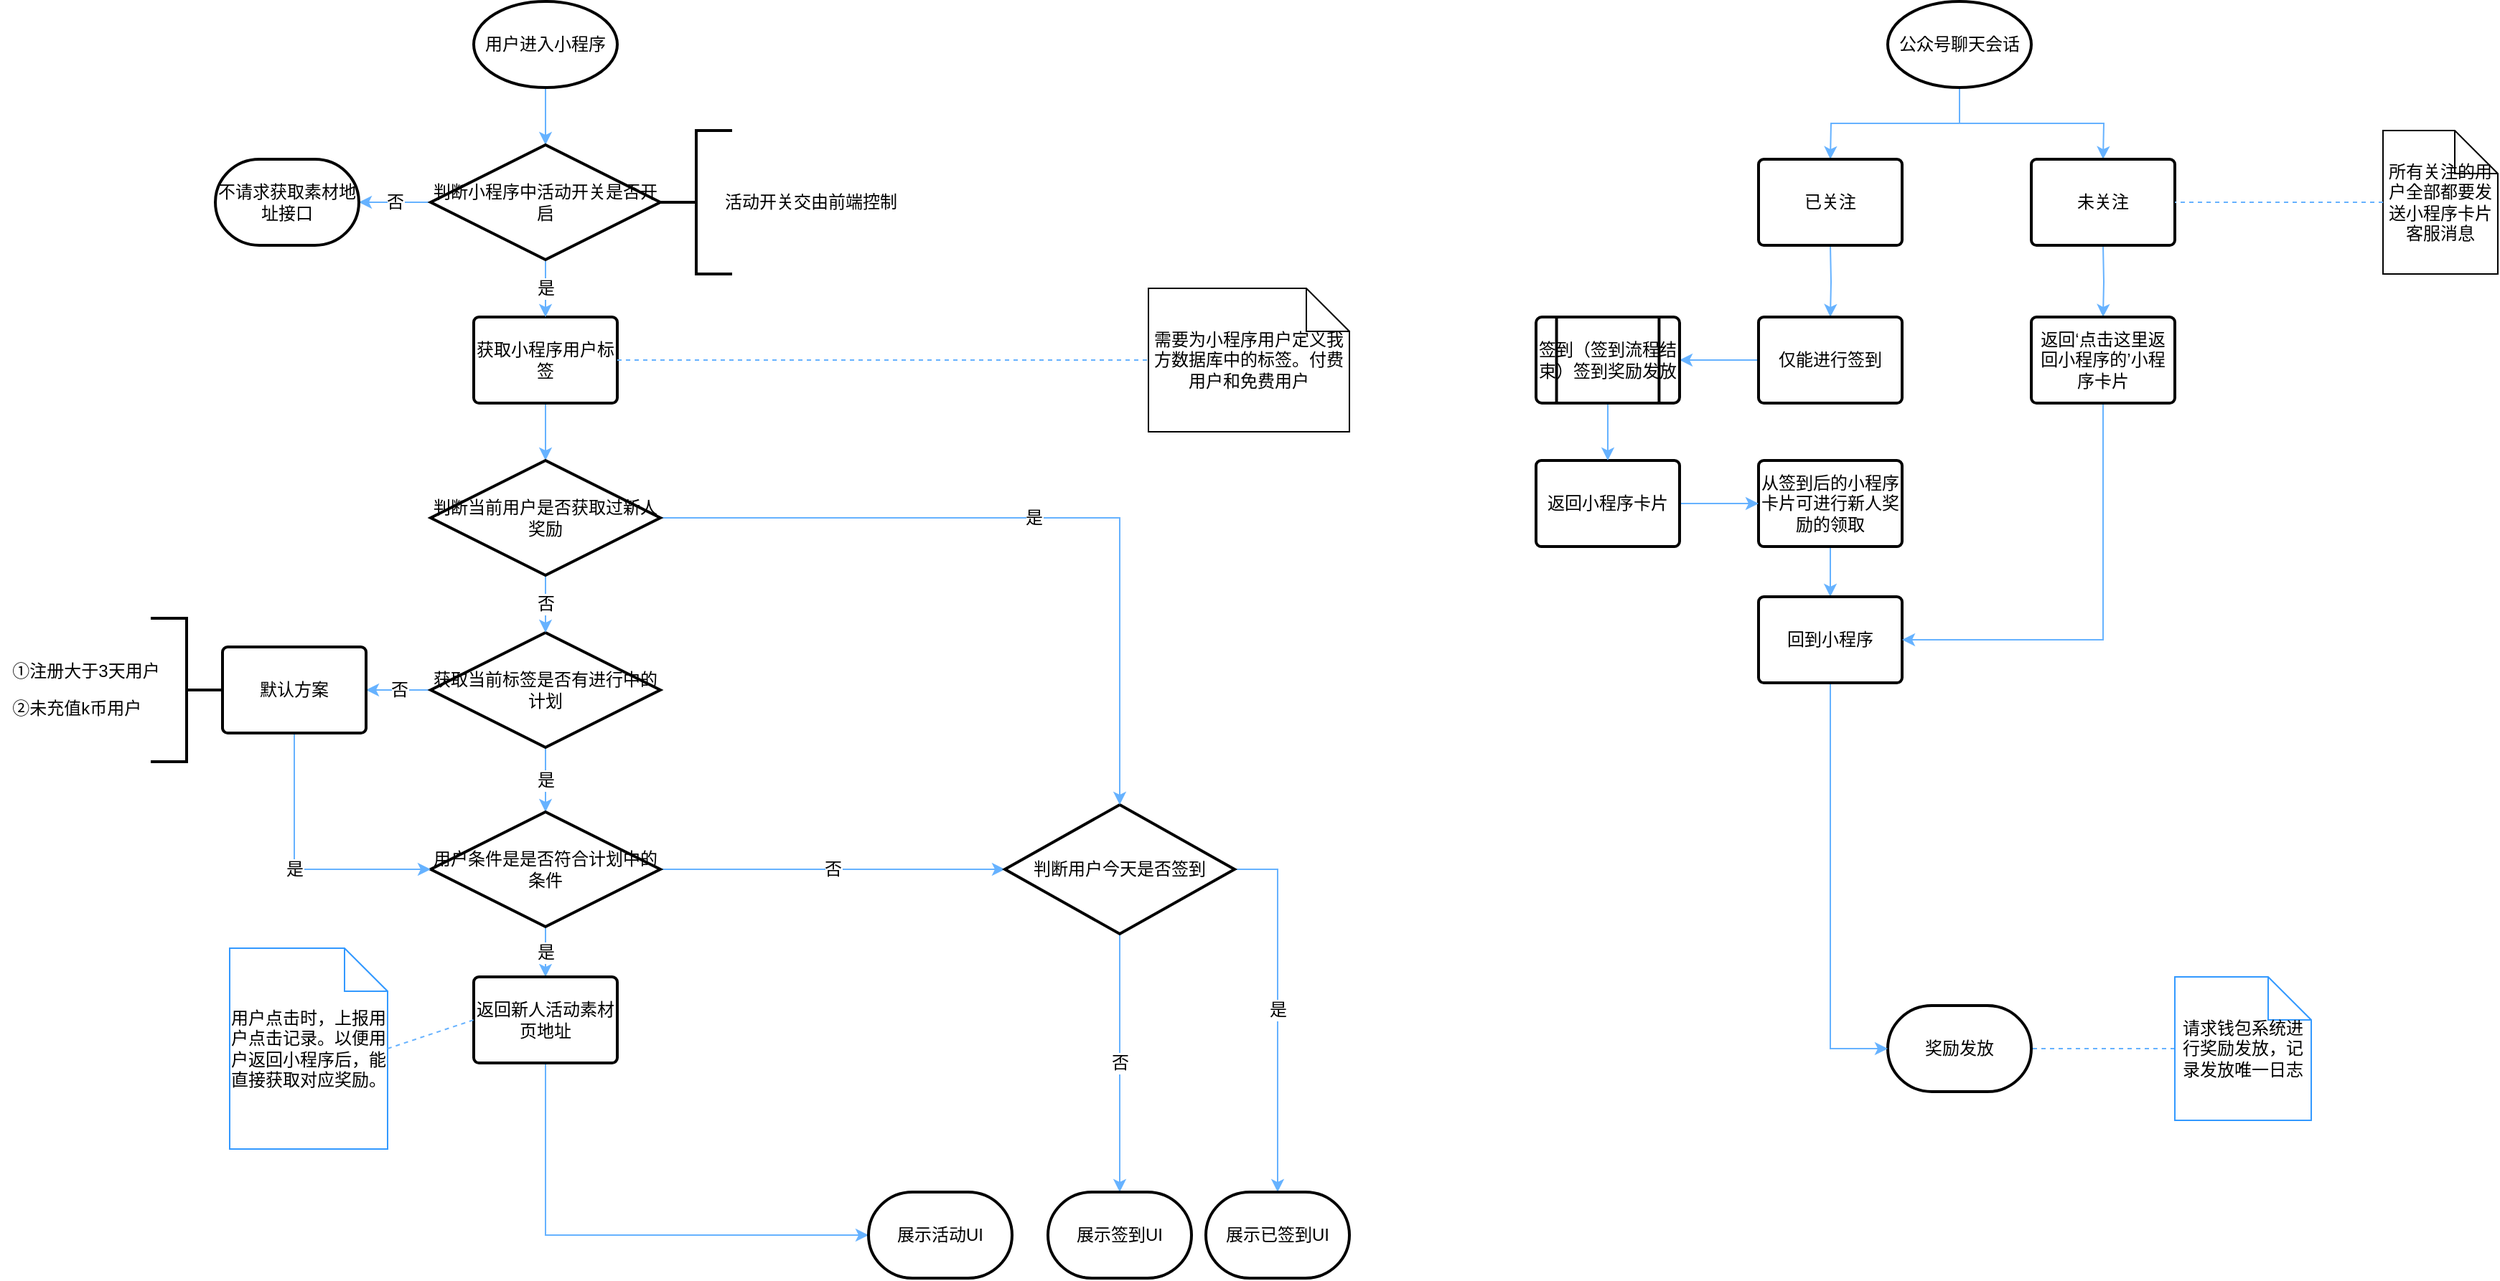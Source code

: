 <mxfile version="14.9.3" type="github">
  <diagram id="Fv2M5q8WV5kopCifAtBS" name="Page-1">
    <mxGraphModel dx="1422" dy="762" grid="1" gridSize="10" guides="1" tooltips="1" connect="1" arrows="1" fold="1" page="1" pageScale="1" pageWidth="827" pageHeight="1169" math="0" shadow="0">
      <root>
        <mxCell id="0" />
        <mxCell id="1" parent="0" />
        <mxCell id="GR9pu1r3niY57sTmeitB-1" style="edgeStyle=orthogonalEdgeStyle;rounded=0;html=1;exitX=0.5;exitY=1;exitPerimeter=0;jettySize=auto;orthogonalLoop=1;strokeColor=#66B2FF;fontSize=12;" edge="1" parent="1" source="GR9pu1r3niY57sTmeitB-2" target="GR9pu1r3niY57sTmeitB-21">
          <mxGeometry relative="1" as="geometry" />
        </mxCell>
        <mxCell id="GR9pu1r3niY57sTmeitB-2" value="用户进入小程序" style="strokeWidth=2;html=1;shape=mxgraph.flowchart.start_1;whiteSpace=wrap;fillColor=#FFFFFF;fontSize=12;" vertex="1" parent="1">
          <mxGeometry x="420" y="190" width="100" height="60" as="geometry" />
        </mxCell>
        <mxCell id="GR9pu1r3niY57sTmeitB-3" style="edgeStyle=orthogonalEdgeStyle;rounded=0;html=1;exitX=0.5;exitY=1;exitPerimeter=0;entryX=0.5;entryY=0;entryPerimeter=0;jettySize=auto;orthogonalLoop=1;strokeColor=#66B2FF;fontSize=12;" edge="1" parent="1" source="GR9pu1r3niY57sTmeitB-4">
          <mxGeometry relative="1" as="geometry">
            <mxPoint x="470" y="510" as="targetPoint" />
          </mxGeometry>
        </mxCell>
        <mxCell id="GR9pu1r3niY57sTmeitB-4" value="获取小程序用户标签" style="strokeWidth=2;html=1;shape=mxgraph.flowchart.process;whiteSpace=wrap;fillColor=#FFFFFF;fontSize=12;" vertex="1" parent="1">
          <mxGeometry x="420" y="410" width="100" height="60" as="geometry" />
        </mxCell>
        <mxCell id="GR9pu1r3niY57sTmeitB-5" value="是" style="edgeStyle=orthogonalEdgeStyle;rounded=0;html=1;exitX=0.5;exitY=1;exitPerimeter=0;jettySize=auto;orthogonalLoop=1;strokeColor=#66B2FF;fontSize=12;entryX=0.5;entryY=0;entryPerimeter=0;" edge="1" parent="1" source="GR9pu1r3niY57sTmeitB-7" target="GR9pu1r3niY57sTmeitB-10">
          <mxGeometry relative="1" as="geometry">
            <mxPoint x="470" y="790" as="targetPoint" />
            <Array as="points" />
          </mxGeometry>
        </mxCell>
        <mxCell id="GR9pu1r3niY57sTmeitB-6" value="否" style="edgeStyle=orthogonalEdgeStyle;rounded=0;html=1;exitX=0;exitY=0.5;exitPerimeter=0;entryX=1;entryY=0.5;entryPerimeter=0;jettySize=auto;orthogonalLoop=1;strokeColor=#66B2FF;fontSize=12;fontColor=#000000;" edge="1" parent="1" source="GR9pu1r3niY57sTmeitB-7" target="GR9pu1r3niY57sTmeitB-14">
          <mxGeometry relative="1" as="geometry" />
        </mxCell>
        <mxCell id="GR9pu1r3niY57sTmeitB-7" value="&lt;span&gt;获取当前标签是否有进行中的计划&lt;/span&gt;" style="strokeWidth=2;html=1;shape=mxgraph.flowchart.decision;whiteSpace=wrap;fillColor=#FFFFFF;fontSize=12;" vertex="1" parent="1">
          <mxGeometry x="390" y="630" width="160" height="80" as="geometry" />
        </mxCell>
        <mxCell id="GR9pu1r3niY57sTmeitB-8" value="是" style="edgeStyle=orthogonalEdgeStyle;rounded=0;html=1;exitX=0.5;exitY=1;exitPerimeter=0;jettySize=auto;orthogonalLoop=1;strokeColor=#66B2FF;fontSize=12;" edge="1" parent="1" source="GR9pu1r3niY57sTmeitB-10" target="GR9pu1r3niY57sTmeitB-12">
          <mxGeometry relative="1" as="geometry" />
        </mxCell>
        <mxCell id="GR9pu1r3niY57sTmeitB-9" value="否" style="edgeStyle=orthogonalEdgeStyle;rounded=0;html=1;exitX=1;exitY=0.5;exitPerimeter=0;entryX=0;entryY=0.5;entryPerimeter=0;jettySize=auto;orthogonalLoop=1;strokeColor=#66B2FF;fontSize=12;" edge="1" parent="1" source="GR9pu1r3niY57sTmeitB-10" target="GR9pu1r3niY57sTmeitB-26">
          <mxGeometry relative="1" as="geometry" />
        </mxCell>
        <mxCell id="GR9pu1r3niY57sTmeitB-10" value="用户条件是是否符合计划中的条件&lt;br&gt;" style="strokeWidth=2;html=1;shape=mxgraph.flowchart.decision;whiteSpace=wrap;fillColor=#FFFFFF;fontSize=12;" vertex="1" parent="1">
          <mxGeometry x="390" y="755" width="160" height="80" as="geometry" />
        </mxCell>
        <mxCell id="GR9pu1r3niY57sTmeitB-11" style="edgeStyle=orthogonalEdgeStyle;rounded=0;html=1;exitX=0.5;exitY=1;exitPerimeter=0;entryX=0;entryY=0.5;entryPerimeter=0;jettySize=auto;orthogonalLoop=1;strokeColor=#66B2FF;fontSize=12;" edge="1" parent="1" source="GR9pu1r3niY57sTmeitB-12" target="GR9pu1r3niY57sTmeitB-23">
          <mxGeometry relative="1" as="geometry" />
        </mxCell>
        <mxCell id="GR9pu1r3niY57sTmeitB-12" value="返回新人活动素材页地址" style="strokeWidth=2;html=1;shape=mxgraph.flowchart.process;whiteSpace=wrap;fillColor=#FFFFFF;fontSize=12;" vertex="1" parent="1">
          <mxGeometry x="420" y="870" width="100" height="60" as="geometry" />
        </mxCell>
        <mxCell id="GR9pu1r3niY57sTmeitB-13" value="是" style="edgeStyle=orthogonalEdgeStyle;rounded=0;html=1;exitX=0.5;exitY=1;exitPerimeter=0;entryX=0;entryY=0.5;entryPerimeter=0;jettySize=auto;orthogonalLoop=1;strokeColor=#66B2FF;fontSize=12;fontColor=#000000;" edge="1" parent="1" source="GR9pu1r3niY57sTmeitB-14" target="GR9pu1r3niY57sTmeitB-10">
          <mxGeometry relative="1" as="geometry" />
        </mxCell>
        <mxCell id="GR9pu1r3niY57sTmeitB-14" value="默认方案" style="strokeWidth=2;html=1;shape=mxgraph.flowchart.process;whiteSpace=wrap;fillColor=#FFFFFF;fontSize=12;" vertex="1" parent="1">
          <mxGeometry x="245" y="640" width="100" height="60" as="geometry" />
        </mxCell>
        <mxCell id="GR9pu1r3niY57sTmeitB-15" value="" style="strokeWidth=2;html=1;shape=mxgraph.flowchart.annotation_2;align=left;fillColor=#FFFFFF;fontSize=12;direction=west;" vertex="1" parent="1">
          <mxGeometry x="195" y="620" width="50" height="100" as="geometry" />
        </mxCell>
        <mxCell id="GR9pu1r3niY57sTmeitB-16" value="&lt;p&gt;&amp;nbsp;&amp;nbsp;①注册大于3天用户&lt;/p&gt;&lt;p&gt;&amp;nbsp; ②未充值k币用户&lt;/p&gt;" style="text;html=1;resizable=0;points=[];autosize=1;align=left;verticalAlign=top;spacingTop=-4;fontSize=12;" vertex="1" parent="1">
          <mxGeometry x="90" y="635" width="120" height="70" as="geometry" />
        </mxCell>
        <mxCell id="GR9pu1r3niY57sTmeitB-17" value="" style="strokeWidth=2;html=1;shape=mxgraph.flowchart.annotation_2;align=left;fillColor=#FFFFFF;fontSize=12;" vertex="1" parent="1">
          <mxGeometry x="550" y="280" width="50" height="100" as="geometry" />
        </mxCell>
        <mxCell id="GR9pu1r3niY57sTmeitB-18" value="活动开关交由前端控制" style="text;html=1;resizable=0;points=[];autosize=1;align=left;verticalAlign=top;spacingTop=-4;fontSize=12;" vertex="1" parent="1">
          <mxGeometry x="593" y="320" width="140" height="20" as="geometry" />
        </mxCell>
        <mxCell id="GR9pu1r3niY57sTmeitB-19" value="是" style="edgeStyle=orthogonalEdgeStyle;rounded=0;html=1;exitX=0.5;exitY=1;exitPerimeter=0;entryX=0.5;entryY=0;entryPerimeter=0;jettySize=auto;orthogonalLoop=1;strokeColor=#66B2FF;fontSize=12;" edge="1" parent="1" source="GR9pu1r3niY57sTmeitB-21" target="GR9pu1r3niY57sTmeitB-4">
          <mxGeometry relative="1" as="geometry" />
        </mxCell>
        <mxCell id="GR9pu1r3niY57sTmeitB-20" value="否" style="edgeStyle=orthogonalEdgeStyle;rounded=0;html=1;exitX=0;exitY=0.5;exitPerimeter=0;jettySize=auto;orthogonalLoop=1;strokeColor=#66B2FF;fontSize=12;" edge="1" parent="1" source="GR9pu1r3niY57sTmeitB-21" target="GR9pu1r3niY57sTmeitB-22">
          <mxGeometry relative="1" as="geometry" />
        </mxCell>
        <mxCell id="GR9pu1r3niY57sTmeitB-21" value="判断小程序中活动开关是否开启&lt;br&gt;" style="strokeWidth=2;html=1;shape=mxgraph.flowchart.decision;whiteSpace=wrap;fillColor=#FFFFFF;fontSize=12;" vertex="1" parent="1">
          <mxGeometry x="390" y="290" width="160" height="80" as="geometry" />
        </mxCell>
        <mxCell id="GR9pu1r3niY57sTmeitB-22" value="不请求获取素材地址接口" style="strokeWidth=2;html=1;shape=mxgraph.flowchart.terminator;whiteSpace=wrap;fillColor=#FFFFFF;fontSize=12;" vertex="1" parent="1">
          <mxGeometry x="240" y="300" width="100" height="60" as="geometry" />
        </mxCell>
        <mxCell id="GR9pu1r3niY57sTmeitB-23" value="展示活动UI" style="strokeWidth=2;html=1;shape=mxgraph.flowchart.terminator;whiteSpace=wrap;fillColor=#FFFFFF;fontSize=12;" vertex="1" parent="1">
          <mxGeometry x="695" y="1020" width="100" height="60" as="geometry" />
        </mxCell>
        <mxCell id="GR9pu1r3niY57sTmeitB-24" value="是" style="edgeStyle=orthogonalEdgeStyle;rounded=0;html=1;exitX=1;exitY=0.5;exitPerimeter=0;entryX=0.5;entryY=0;entryPerimeter=0;jettySize=auto;orthogonalLoop=1;strokeColor=#66B2FF;fontSize=12;" edge="1" parent="1" source="GR9pu1r3niY57sTmeitB-26" target="GR9pu1r3niY57sTmeitB-28">
          <mxGeometry relative="1" as="geometry" />
        </mxCell>
        <mxCell id="GR9pu1r3niY57sTmeitB-25" value="否" style="edgeStyle=orthogonalEdgeStyle;rounded=0;html=1;exitX=0.5;exitY=1;exitPerimeter=0;jettySize=auto;orthogonalLoop=1;strokeColor=#66B2FF;fontSize=12;" edge="1" parent="1" source="GR9pu1r3niY57sTmeitB-26" target="GR9pu1r3niY57sTmeitB-27">
          <mxGeometry relative="1" as="geometry" />
        </mxCell>
        <mxCell id="GR9pu1r3niY57sTmeitB-26" value="判断用户今天是否签到&lt;br&gt;" style="strokeWidth=2;html=1;shape=mxgraph.flowchart.decision;whiteSpace=wrap;fillColor=#FFFFFF;fontSize=12;" vertex="1" parent="1">
          <mxGeometry x="790" y="750" width="160" height="90" as="geometry" />
        </mxCell>
        <mxCell id="GR9pu1r3niY57sTmeitB-27" value="展示签到UI" style="strokeWidth=2;html=1;shape=mxgraph.flowchart.terminator;whiteSpace=wrap;fillColor=#FFFFFF;fontSize=12;" vertex="1" parent="1">
          <mxGeometry x="820" y="1020" width="100" height="60" as="geometry" />
        </mxCell>
        <mxCell id="GR9pu1r3niY57sTmeitB-28" value="展示已签到UI" style="strokeWidth=2;html=1;shape=mxgraph.flowchart.terminator;whiteSpace=wrap;fillColor=#FFFFFF;fontSize=12;" vertex="1" parent="1">
          <mxGeometry x="930" y="1020" width="100" height="60" as="geometry" />
        </mxCell>
        <mxCell id="GR9pu1r3niY57sTmeitB-29" style="edgeStyle=orthogonalEdgeStyle;rounded=0;html=1;exitX=0.5;exitY=1;exitPerimeter=0;entryX=0.5;entryY=0;entryPerimeter=0;jettySize=auto;orthogonalLoop=1;strokeColor=#66B2FF;fontSize=12;" edge="1" parent="1" source="GR9pu1r3niY57sTmeitB-31">
          <mxGeometry relative="1" as="geometry">
            <mxPoint x="1365" y="300" as="targetPoint" />
          </mxGeometry>
        </mxCell>
        <mxCell id="GR9pu1r3niY57sTmeitB-30" style="edgeStyle=orthogonalEdgeStyle;rounded=0;html=1;exitX=0.5;exitY=1;exitPerimeter=0;entryX=0.5;entryY=0;entryPerimeter=0;jettySize=auto;orthogonalLoop=1;strokeColor=#66B2FF;fontSize=12;" edge="1" parent="1" source="GR9pu1r3niY57sTmeitB-31">
          <mxGeometry relative="1" as="geometry">
            <mxPoint x="1555" y="300" as="targetPoint" />
          </mxGeometry>
        </mxCell>
        <mxCell id="GR9pu1r3niY57sTmeitB-31" value="公众号聊天会话" style="strokeWidth=2;html=1;shape=mxgraph.flowchart.start_1;whiteSpace=wrap;fillColor=#FFFFFF;fontSize=12;" vertex="1" parent="1">
          <mxGeometry x="1405" y="190" width="100" height="60" as="geometry" />
        </mxCell>
        <mxCell id="GR9pu1r3niY57sTmeitB-32" style="edgeStyle=orthogonalEdgeStyle;rounded=0;html=1;exitX=0.5;exitY=1;exitPerimeter=0;jettySize=auto;orthogonalLoop=1;strokeColor=#66B2FF;fontSize=12;" edge="1" parent="1" target="GR9pu1r3niY57sTmeitB-35">
          <mxGeometry relative="1" as="geometry">
            <mxPoint x="1365" y="360" as="sourcePoint" />
          </mxGeometry>
        </mxCell>
        <mxCell id="GR9pu1r3niY57sTmeitB-33" style="edgeStyle=orthogonalEdgeStyle;rounded=0;html=1;exitX=0.5;exitY=1;exitPerimeter=0;jettySize=auto;orthogonalLoop=1;strokeColor=#66B2FF;fontSize=12;" edge="1" parent="1" target="GR9pu1r3niY57sTmeitB-42">
          <mxGeometry relative="1" as="geometry">
            <mxPoint x="1555" y="360" as="sourcePoint" />
          </mxGeometry>
        </mxCell>
        <mxCell id="GR9pu1r3niY57sTmeitB-34" style="edgeStyle=orthogonalEdgeStyle;rounded=0;html=1;exitX=0;exitY=0.5;exitPerimeter=0;entryX=1;entryY=0.5;entryPerimeter=0;jettySize=auto;orthogonalLoop=1;strokeColor=#66B2FF;fontSize=12;" edge="1" parent="1" source="GR9pu1r3niY57sTmeitB-35" target="GR9pu1r3niY57sTmeitB-56">
          <mxGeometry relative="1" as="geometry">
            <mxPoint x="1260" y="440" as="targetPoint" />
            <Array as="points" />
          </mxGeometry>
        </mxCell>
        <mxCell id="GR9pu1r3niY57sTmeitB-35" value="仅能进行签到" style="strokeWidth=2;html=1;shape=mxgraph.flowchart.process;whiteSpace=wrap;fontSize=12;" vertex="1" parent="1">
          <mxGeometry x="1315" y="410" width="100" height="60" as="geometry" />
        </mxCell>
        <mxCell id="GR9pu1r3niY57sTmeitB-36" style="edgeStyle=orthogonalEdgeStyle;rounded=0;html=1;exitX=0.5;exitY=1;exitPerimeter=0;entryX=0.5;entryY=0;entryPerimeter=0;jettySize=auto;orthogonalLoop=1;strokeColor=#66B2FF;fontSize=12;" edge="1" parent="1" source="GR9pu1r3niY57sTmeitB-37" target="GR9pu1r3niY57sTmeitB-40">
          <mxGeometry relative="1" as="geometry" />
        </mxCell>
        <mxCell id="GR9pu1r3niY57sTmeitB-37" value="从签到后的小程序卡片可进行新人奖励的领取" style="strokeWidth=2;html=1;shape=mxgraph.flowchart.process;whiteSpace=wrap;fillColor=#FFFFFF;fontSize=12;" vertex="1" parent="1">
          <mxGeometry x="1315" y="510" width="100" height="60" as="geometry" />
        </mxCell>
        <mxCell id="GR9pu1r3niY57sTmeitB-38" value="奖励发放" style="strokeWidth=2;html=1;shape=mxgraph.flowchart.terminator;whiteSpace=wrap;fillColor=#FFFFFF;fontSize=12;" vertex="1" parent="1">
          <mxGeometry x="1405" y="890" width="100" height="60" as="geometry" />
        </mxCell>
        <mxCell id="GR9pu1r3niY57sTmeitB-39" style="edgeStyle=orthogonalEdgeStyle;rounded=0;html=1;exitX=0.5;exitY=1;exitPerimeter=0;entryX=0;entryY=0.5;entryPerimeter=0;jettySize=auto;orthogonalLoop=1;strokeColor=#66B2FF;fontSize=12;" edge="1" parent="1" source="GR9pu1r3niY57sTmeitB-40" target="GR9pu1r3niY57sTmeitB-38">
          <mxGeometry relative="1" as="geometry" />
        </mxCell>
        <mxCell id="GR9pu1r3niY57sTmeitB-40" value="回到小程序" style="strokeWidth=2;html=1;shape=mxgraph.flowchart.process;whiteSpace=wrap;fillColor=#FFFFFF;fontSize=12;" vertex="1" parent="1">
          <mxGeometry x="1315" y="605" width="100" height="60" as="geometry" />
        </mxCell>
        <mxCell id="GR9pu1r3niY57sTmeitB-41" style="edgeStyle=orthogonalEdgeStyle;rounded=0;html=1;exitX=0.5;exitY=1;exitPerimeter=0;entryX=1;entryY=0.5;entryPerimeter=0;jettySize=auto;orthogonalLoop=1;strokeColor=#66B2FF;fontSize=12;" edge="1" parent="1" source="GR9pu1r3niY57sTmeitB-42" target="GR9pu1r3niY57sTmeitB-40">
          <mxGeometry relative="1" as="geometry" />
        </mxCell>
        <mxCell id="GR9pu1r3niY57sTmeitB-42" value="返回‘点击这里返回小程序的’小程序卡片" style="strokeWidth=2;html=1;shape=mxgraph.flowchart.process;whiteSpace=wrap;fillColor=#FFFFFF;fontSize=12;" vertex="1" parent="1">
          <mxGeometry x="1505" y="410" width="100" height="60" as="geometry" />
        </mxCell>
        <mxCell id="GR9pu1r3niY57sTmeitB-43" style="edgeStyle=orthogonalEdgeStyle;rounded=0;html=1;exitX=1;exitY=0.5;exitPerimeter=0;entryX=0;entryY=0.5;entryPerimeter=0;jettySize=auto;orthogonalLoop=1;strokeColor=#66B2FF;fontSize=12;" edge="1" parent="1" source="GR9pu1r3niY57sTmeitB-44" target="GR9pu1r3niY57sTmeitB-37">
          <mxGeometry relative="1" as="geometry" />
        </mxCell>
        <mxCell id="GR9pu1r3niY57sTmeitB-44" value="返回小程序卡片" style="strokeWidth=2;html=1;shape=mxgraph.flowchart.process;whiteSpace=wrap;fillColor=#FFFFFF;fontSize=12;" vertex="1" parent="1">
          <mxGeometry x="1160" y="510" width="100" height="60" as="geometry" />
        </mxCell>
        <mxCell id="GR9pu1r3niY57sTmeitB-45" value="&lt;font color=&quot;#000000&quot;&gt;需要为小程序用户定义我方数据库中的标签。付费用户和免费用户&lt;/font&gt;" style="shape=note;whiteSpace=wrap;html=1;fontSize=12;" vertex="1" parent="1">
          <mxGeometry x="890" y="390" width="140" height="100" as="geometry" />
        </mxCell>
        <mxCell id="GR9pu1r3niY57sTmeitB-46" style="edgeStyle=orthogonalEdgeStyle;rounded=0;html=1;exitX=1;exitY=0.5;exitPerimeter=0;entryX=1;entryY=0.5;entryPerimeter=0;jettySize=auto;orthogonalLoop=1;strokeColor=#66B2FF;fontSize=12;fontColor=#00FFFF;" edge="1" parent="1" source="GR9pu1r3niY57sTmeitB-4" target="GR9pu1r3niY57sTmeitB-4">
          <mxGeometry relative="1" as="geometry" />
        </mxCell>
        <mxCell id="GR9pu1r3niY57sTmeitB-47" value="" style="endArrow=none;dashed=1;html=1;strokeColor=#66B2FF;fontSize=12;fontColor=#00FFFF;entryX=0;entryY=0.5;exitX=1;exitY=0.5;exitPerimeter=0;" edge="1" parent="1" source="GR9pu1r3niY57sTmeitB-4" target="GR9pu1r3niY57sTmeitB-45">
          <mxGeometry width="50" height="50" relative="1" as="geometry">
            <mxPoint x="240" y="1020" as="sourcePoint" />
            <mxPoint x="290" y="970" as="targetPoint" />
            <Array as="points" />
          </mxGeometry>
        </mxCell>
        <mxCell id="GR9pu1r3niY57sTmeitB-48" value="&lt;font color=&quot;#000000&quot;&gt;用户点击时，上报用户点击记录。以便用户返回小程序后，能直接获取对应奖励。&lt;/font&gt;" style="shape=note;whiteSpace=wrap;html=1;strokeColor=#3399FF;fillColor=#FFFFFF;fontSize=12;fontColor=#00FFFF;" vertex="1" parent="1">
          <mxGeometry x="250" y="850" width="110" height="140" as="geometry" />
        </mxCell>
        <mxCell id="GR9pu1r3niY57sTmeitB-49" value="否" style="edgeStyle=orthogonalEdgeStyle;rounded=0;html=1;exitX=0.5;exitY=1;exitPerimeter=0;jettySize=auto;orthogonalLoop=1;strokeColor=#66B2FF;fontSize=12;fontColor=#000000;" edge="1" parent="1" source="GR9pu1r3niY57sTmeitB-51" target="GR9pu1r3niY57sTmeitB-7">
          <mxGeometry relative="1" as="geometry" />
        </mxCell>
        <mxCell id="GR9pu1r3niY57sTmeitB-50" value="是" style="edgeStyle=orthogonalEdgeStyle;rounded=0;html=1;exitX=1;exitY=0.5;exitPerimeter=0;entryX=0.5;entryY=0;entryPerimeter=0;jettySize=auto;orthogonalLoop=1;strokeColor=#66B2FF;fontSize=12;fontColor=#000000;" edge="1" parent="1" source="GR9pu1r3niY57sTmeitB-51" target="GR9pu1r3niY57sTmeitB-26">
          <mxGeometry relative="1" as="geometry" />
        </mxCell>
        <mxCell id="GR9pu1r3niY57sTmeitB-51" value="&lt;span&gt;判断当前用户是否获取过新人奖励&lt;/span&gt;" style="strokeWidth=2;html=1;shape=mxgraph.flowchart.decision;whiteSpace=wrap;fillColor=#FFFFFF;fontSize=12;" vertex="1" parent="1">
          <mxGeometry x="390" y="510" width="160" height="80" as="geometry" />
        </mxCell>
        <mxCell id="GR9pu1r3niY57sTmeitB-52" value="" style="endArrow=none;dashed=1;html=1;strokeColor=#66B2FF;fontSize=12;fontColor=#00FFFF;exitX=1;exitY=0.5;" edge="1" parent="1" source="GR9pu1r3niY57sTmeitB-48">
          <mxGeometry width="50" height="50" relative="1" as="geometry">
            <mxPoint x="530" y="450" as="sourcePoint" />
            <mxPoint x="420" y="900" as="targetPoint" />
            <Array as="points" />
          </mxGeometry>
        </mxCell>
        <mxCell id="GR9pu1r3niY57sTmeitB-53" value="" style="endArrow=none;dashed=1;html=1;strokeColor=#66B2FF;fontSize=12;fontColor=#00FFFF;entryX=1;entryY=0.5;entryPerimeter=0;exitX=0;exitY=0.5;" edge="1" parent="1" source="GR9pu1r3niY57sTmeitB-54" target="GR9pu1r3niY57sTmeitB-38">
          <mxGeometry width="50" height="50" relative="1" as="geometry">
            <mxPoint x="1570" y="965" as="sourcePoint" />
            <mxPoint x="1415" y="850" as="targetPoint" />
            <Array as="points" />
          </mxGeometry>
        </mxCell>
        <mxCell id="GR9pu1r3niY57sTmeitB-54" value="请求钱包系统进行奖励发放，记录发放唯一日志" style="shape=note;whiteSpace=wrap;html=1;strokeColor=#3399FF;fillColor=#FFFFFF;fontSize=12;fontColor=#000000;" vertex="1" parent="1">
          <mxGeometry x="1605" y="870" width="95" height="100" as="geometry" />
        </mxCell>
        <mxCell id="GR9pu1r3niY57sTmeitB-55" style="edgeStyle=orthogonalEdgeStyle;rounded=0;html=1;exitX=0.5;exitY=1;exitPerimeter=0;entryX=0.5;entryY=0;entryPerimeter=0;jettySize=auto;orthogonalLoop=1;strokeColor=#66B2FF;fontSize=12;fontColor=#000000;" edge="1" parent="1" source="GR9pu1r3niY57sTmeitB-56" target="GR9pu1r3niY57sTmeitB-44">
          <mxGeometry relative="1" as="geometry" />
        </mxCell>
        <mxCell id="GR9pu1r3niY57sTmeitB-56" value="签到（签到流程结束）签到奖励发放" style="strokeWidth=2;html=1;shape=mxgraph.flowchart.predefined_process;whiteSpace=wrap;fillColor=#ffffff;fontSize=12;strokeColor=#000000;" vertex="1" parent="1">
          <mxGeometry x="1160" y="410" width="100" height="60" as="geometry" />
        </mxCell>
        <mxCell id="GR9pu1r3niY57sTmeitB-57" value="已关注" style="strokeWidth=2;html=1;shape=mxgraph.flowchart.process;whiteSpace=wrap;fillColor=#FFFFFF;fontSize=12;" vertex="1" parent="1">
          <mxGeometry x="1315" y="300" width="100" height="60" as="geometry" />
        </mxCell>
        <mxCell id="GR9pu1r3niY57sTmeitB-58" value="未关注" style="strokeWidth=2;html=1;shape=mxgraph.flowchart.process;whiteSpace=wrap;fillColor=#FFFFFF;fontSize=12;" vertex="1" parent="1">
          <mxGeometry x="1505" y="300" width="100" height="60" as="geometry" />
        </mxCell>
        <mxCell id="GR9pu1r3niY57sTmeitB-59" value="所有关注的用户全部都要发送小程序卡片客服消息" style="shape=note;whiteSpace=wrap;html=1;fontSize=12;" vertex="1" parent="1">
          <mxGeometry x="1750" y="280" width="80" height="100" as="geometry" />
        </mxCell>
        <mxCell id="GR9pu1r3niY57sTmeitB-60" value="" style="endArrow=none;dashed=1;html=1;strokeColor=#66B2FF;fontSize=12;fontColor=#00FFFF;entryX=1;entryY=0.5;entryPerimeter=0;exitX=0;exitY=0.5;" edge="1" parent="1" source="GR9pu1r3niY57sTmeitB-59" target="GR9pu1r3niY57sTmeitB-58">
          <mxGeometry width="50" height="50" relative="1" as="geometry">
            <mxPoint x="1615" y="930" as="sourcePoint" />
            <mxPoint x="1515" y="930" as="targetPoint" />
            <Array as="points" />
          </mxGeometry>
        </mxCell>
      </root>
    </mxGraphModel>
  </diagram>
</mxfile>
